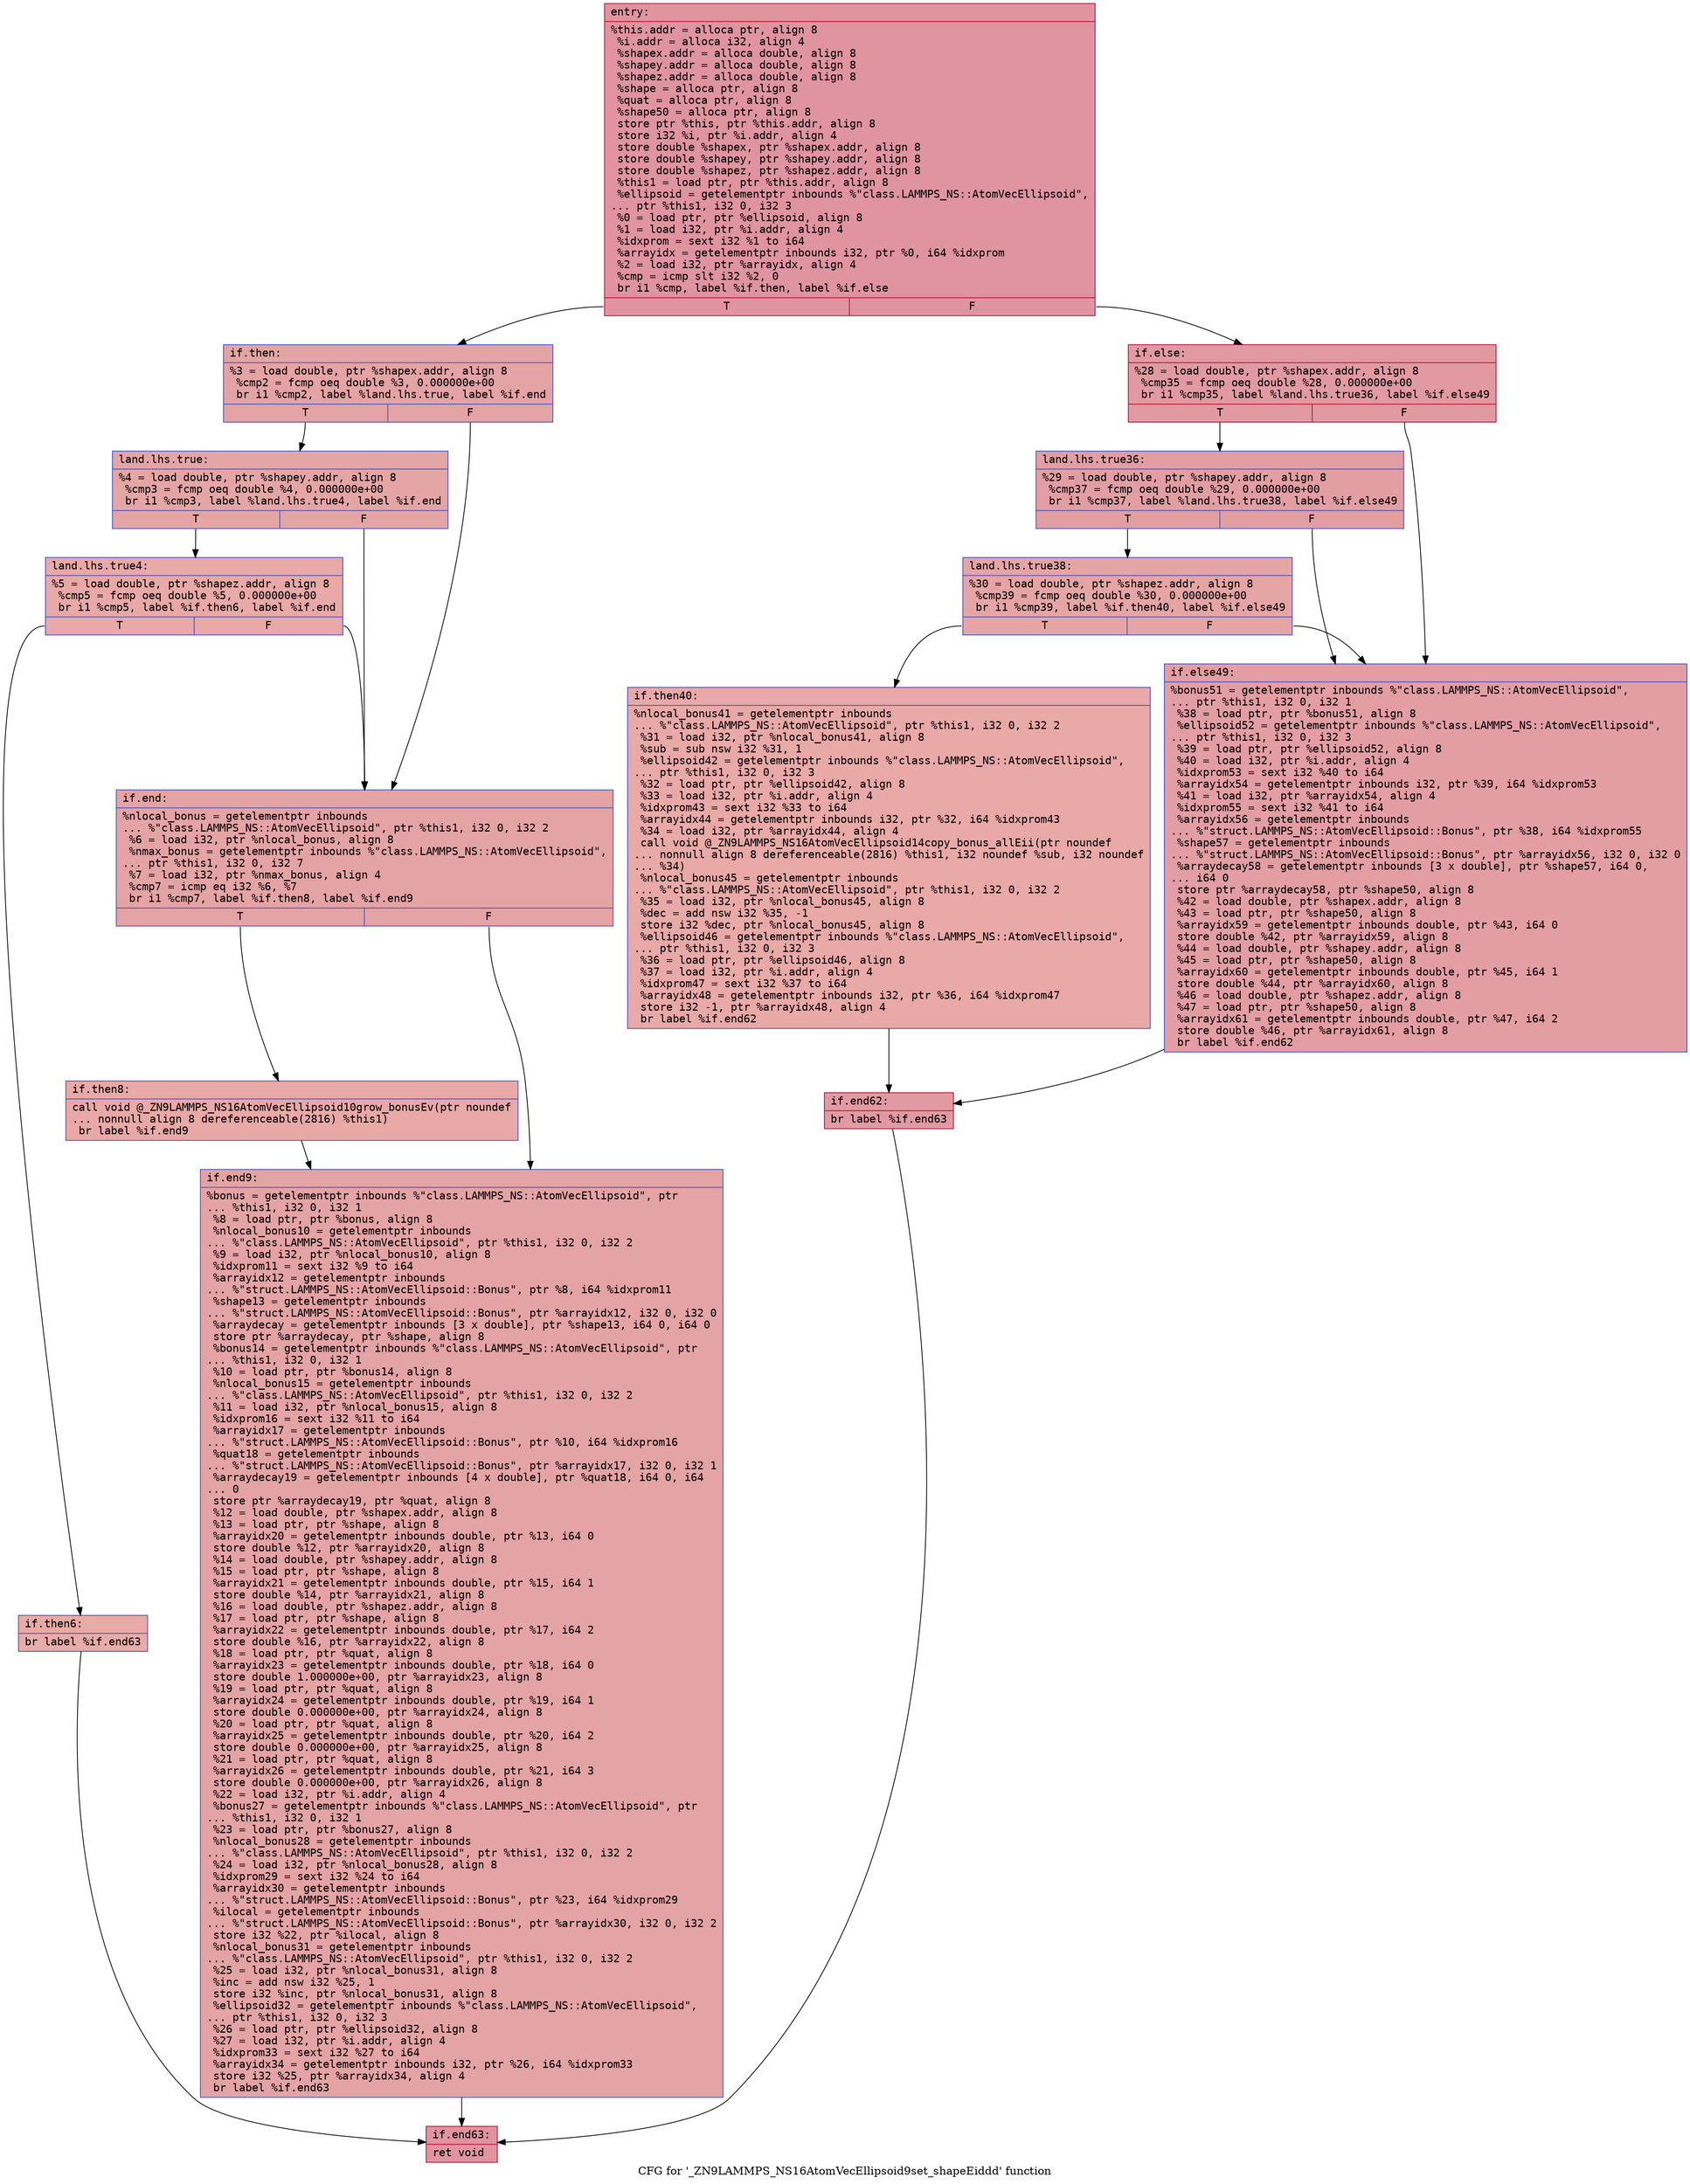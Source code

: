 digraph "CFG for '_ZN9LAMMPS_NS16AtomVecEllipsoid9set_shapeEiddd' function" {
	label="CFG for '_ZN9LAMMPS_NS16AtomVecEllipsoid9set_shapeEiddd' function";

	Node0x556728dddb10 [shape=record,color="#b70d28ff", style=filled, fillcolor="#b70d2870" fontname="Courier",label="{entry:\l|  %this.addr = alloca ptr, align 8\l  %i.addr = alloca i32, align 4\l  %shapex.addr = alloca double, align 8\l  %shapey.addr = alloca double, align 8\l  %shapez.addr = alloca double, align 8\l  %shape = alloca ptr, align 8\l  %quat = alloca ptr, align 8\l  %shape50 = alloca ptr, align 8\l  store ptr %this, ptr %this.addr, align 8\l  store i32 %i, ptr %i.addr, align 4\l  store double %shapex, ptr %shapex.addr, align 8\l  store double %shapey, ptr %shapey.addr, align 8\l  store double %shapez, ptr %shapez.addr, align 8\l  %this1 = load ptr, ptr %this.addr, align 8\l  %ellipsoid = getelementptr inbounds %\"class.LAMMPS_NS::AtomVecEllipsoid\",\l... ptr %this1, i32 0, i32 3\l  %0 = load ptr, ptr %ellipsoid, align 8\l  %1 = load i32, ptr %i.addr, align 4\l  %idxprom = sext i32 %1 to i64\l  %arrayidx = getelementptr inbounds i32, ptr %0, i64 %idxprom\l  %2 = load i32, ptr %arrayidx, align 4\l  %cmp = icmp slt i32 %2, 0\l  br i1 %cmp, label %if.then, label %if.else\l|{<s0>T|<s1>F}}"];
	Node0x556728dddb10:s0 -> Node0x556728ddf5d0[tooltip="entry -> if.then\nProbability 37.50%" ];
	Node0x556728dddb10:s1 -> Node0x556728ddf640[tooltip="entry -> if.else\nProbability 62.50%" ];
	Node0x556728ddf5d0 [shape=record,color="#3d50c3ff", style=filled, fillcolor="#c32e3170" fontname="Courier",label="{if.then:\l|  %3 = load double, ptr %shapex.addr, align 8\l  %cmp2 = fcmp oeq double %3, 0.000000e+00\l  br i1 %cmp2, label %land.lhs.true, label %if.end\l|{<s0>T|<s1>F}}"];
	Node0x556728ddf5d0:s0 -> Node0x556728ddf890[tooltip="if.then -> land.lhs.true\nProbability 62.50%" ];
	Node0x556728ddf5d0:s1 -> Node0x556728ddf910[tooltip="if.then -> if.end\nProbability 37.50%" ];
	Node0x556728ddf890 [shape=record,color="#3d50c3ff", style=filled, fillcolor="#c5333470" fontname="Courier",label="{land.lhs.true:\l|  %4 = load double, ptr %shapey.addr, align 8\l  %cmp3 = fcmp oeq double %4, 0.000000e+00\l  br i1 %cmp3, label %land.lhs.true4, label %if.end\l|{<s0>T|<s1>F}}"];
	Node0x556728ddf890:s0 -> Node0x556728ddfe80[tooltip="land.lhs.true -> land.lhs.true4\nProbability 62.50%" ];
	Node0x556728ddf890:s1 -> Node0x556728ddf910[tooltip="land.lhs.true -> if.end\nProbability 37.50%" ];
	Node0x556728ddfe80 [shape=record,color="#3d50c3ff", style=filled, fillcolor="#ca3b3770" fontname="Courier",label="{land.lhs.true4:\l|  %5 = load double, ptr %shapez.addr, align 8\l  %cmp5 = fcmp oeq double %5, 0.000000e+00\l  br i1 %cmp5, label %if.then6, label %if.end\l|{<s0>T|<s1>F}}"];
	Node0x556728ddfe80:s0 -> Node0x556728de00e0[tooltip="land.lhs.true4 -> if.then6\nProbability 62.50%" ];
	Node0x556728ddfe80:s1 -> Node0x556728ddf910[tooltip="land.lhs.true4 -> if.end\nProbability 37.50%" ];
	Node0x556728de00e0 [shape=record,color="#3d50c3ff", style=filled, fillcolor="#cc403a70" fontname="Courier",label="{if.then6:\l|  br label %if.end63\l}"];
	Node0x556728de00e0 -> Node0x556728de0210[tooltip="if.then6 -> if.end63\nProbability 100.00%" ];
	Node0x556728ddf910 [shape=record,color="#3d50c3ff", style=filled, fillcolor="#c32e3170" fontname="Courier",label="{if.end:\l|  %nlocal_bonus = getelementptr inbounds\l... %\"class.LAMMPS_NS::AtomVecEllipsoid\", ptr %this1, i32 0, i32 2\l  %6 = load i32, ptr %nlocal_bonus, align 8\l  %nmax_bonus = getelementptr inbounds %\"class.LAMMPS_NS::AtomVecEllipsoid\",\l... ptr %this1, i32 0, i32 7\l  %7 = load i32, ptr %nmax_bonus, align 4\l  %cmp7 = icmp eq i32 %6, %7\l  br i1 %cmp7, label %if.then8, label %if.end9\l|{<s0>T|<s1>F}}"];
	Node0x556728ddf910:s0 -> Node0x556728de0690[tooltip="if.end -> if.then8\nProbability 50.00%" ];
	Node0x556728ddf910:s1 -> Node0x556728de0710[tooltip="if.end -> if.end9\nProbability 50.00%" ];
	Node0x556728de0690 [shape=record,color="#3d50c3ff", style=filled, fillcolor="#ca3b3770" fontname="Courier",label="{if.then8:\l|  call void @_ZN9LAMMPS_NS16AtomVecEllipsoid10grow_bonusEv(ptr noundef\l... nonnull align 8 dereferenceable(2816) %this1)\l  br label %if.end9\l}"];
	Node0x556728de0690 -> Node0x556728de0710[tooltip="if.then8 -> if.end9\nProbability 100.00%" ];
	Node0x556728de0710 [shape=record,color="#3d50c3ff", style=filled, fillcolor="#c32e3170" fontname="Courier",label="{if.end9:\l|  %bonus = getelementptr inbounds %\"class.LAMMPS_NS::AtomVecEllipsoid\", ptr\l... %this1, i32 0, i32 1\l  %8 = load ptr, ptr %bonus, align 8\l  %nlocal_bonus10 = getelementptr inbounds\l... %\"class.LAMMPS_NS::AtomVecEllipsoid\", ptr %this1, i32 0, i32 2\l  %9 = load i32, ptr %nlocal_bonus10, align 8\l  %idxprom11 = sext i32 %9 to i64\l  %arrayidx12 = getelementptr inbounds\l... %\"struct.LAMMPS_NS::AtomVecEllipsoid::Bonus\", ptr %8, i64 %idxprom11\l  %shape13 = getelementptr inbounds\l... %\"struct.LAMMPS_NS::AtomVecEllipsoid::Bonus\", ptr %arrayidx12, i32 0, i32 0\l  %arraydecay = getelementptr inbounds [3 x double], ptr %shape13, i64 0, i64 0\l  store ptr %arraydecay, ptr %shape, align 8\l  %bonus14 = getelementptr inbounds %\"class.LAMMPS_NS::AtomVecEllipsoid\", ptr\l... %this1, i32 0, i32 1\l  %10 = load ptr, ptr %bonus14, align 8\l  %nlocal_bonus15 = getelementptr inbounds\l... %\"class.LAMMPS_NS::AtomVecEllipsoid\", ptr %this1, i32 0, i32 2\l  %11 = load i32, ptr %nlocal_bonus15, align 8\l  %idxprom16 = sext i32 %11 to i64\l  %arrayidx17 = getelementptr inbounds\l... %\"struct.LAMMPS_NS::AtomVecEllipsoid::Bonus\", ptr %10, i64 %idxprom16\l  %quat18 = getelementptr inbounds\l... %\"struct.LAMMPS_NS::AtomVecEllipsoid::Bonus\", ptr %arrayidx17, i32 0, i32 1\l  %arraydecay19 = getelementptr inbounds [4 x double], ptr %quat18, i64 0, i64\l... 0\l  store ptr %arraydecay19, ptr %quat, align 8\l  %12 = load double, ptr %shapex.addr, align 8\l  %13 = load ptr, ptr %shape, align 8\l  %arrayidx20 = getelementptr inbounds double, ptr %13, i64 0\l  store double %12, ptr %arrayidx20, align 8\l  %14 = load double, ptr %shapey.addr, align 8\l  %15 = load ptr, ptr %shape, align 8\l  %arrayidx21 = getelementptr inbounds double, ptr %15, i64 1\l  store double %14, ptr %arrayidx21, align 8\l  %16 = load double, ptr %shapez.addr, align 8\l  %17 = load ptr, ptr %shape, align 8\l  %arrayidx22 = getelementptr inbounds double, ptr %17, i64 2\l  store double %16, ptr %arrayidx22, align 8\l  %18 = load ptr, ptr %quat, align 8\l  %arrayidx23 = getelementptr inbounds double, ptr %18, i64 0\l  store double 1.000000e+00, ptr %arrayidx23, align 8\l  %19 = load ptr, ptr %quat, align 8\l  %arrayidx24 = getelementptr inbounds double, ptr %19, i64 1\l  store double 0.000000e+00, ptr %arrayidx24, align 8\l  %20 = load ptr, ptr %quat, align 8\l  %arrayidx25 = getelementptr inbounds double, ptr %20, i64 2\l  store double 0.000000e+00, ptr %arrayidx25, align 8\l  %21 = load ptr, ptr %quat, align 8\l  %arrayidx26 = getelementptr inbounds double, ptr %21, i64 3\l  store double 0.000000e+00, ptr %arrayidx26, align 8\l  %22 = load i32, ptr %i.addr, align 4\l  %bonus27 = getelementptr inbounds %\"class.LAMMPS_NS::AtomVecEllipsoid\", ptr\l... %this1, i32 0, i32 1\l  %23 = load ptr, ptr %bonus27, align 8\l  %nlocal_bonus28 = getelementptr inbounds\l... %\"class.LAMMPS_NS::AtomVecEllipsoid\", ptr %this1, i32 0, i32 2\l  %24 = load i32, ptr %nlocal_bonus28, align 8\l  %idxprom29 = sext i32 %24 to i64\l  %arrayidx30 = getelementptr inbounds\l... %\"struct.LAMMPS_NS::AtomVecEllipsoid::Bonus\", ptr %23, i64 %idxprom29\l  %ilocal = getelementptr inbounds\l... %\"struct.LAMMPS_NS::AtomVecEllipsoid::Bonus\", ptr %arrayidx30, i32 0, i32 2\l  store i32 %22, ptr %ilocal, align 8\l  %nlocal_bonus31 = getelementptr inbounds\l... %\"class.LAMMPS_NS::AtomVecEllipsoid\", ptr %this1, i32 0, i32 2\l  %25 = load i32, ptr %nlocal_bonus31, align 8\l  %inc = add nsw i32 %25, 1\l  store i32 %inc, ptr %nlocal_bonus31, align 8\l  %ellipsoid32 = getelementptr inbounds %\"class.LAMMPS_NS::AtomVecEllipsoid\",\l... ptr %this1, i32 0, i32 3\l  %26 = load ptr, ptr %ellipsoid32, align 8\l  %27 = load i32, ptr %i.addr, align 4\l  %idxprom33 = sext i32 %27 to i64\l  %arrayidx34 = getelementptr inbounds i32, ptr %26, i64 %idxprom33\l  store i32 %25, ptr %arrayidx34, align 4\l  br label %if.end63\l}"];
	Node0x556728de0710 -> Node0x556728de0210[tooltip="if.end9 -> if.end63\nProbability 100.00%" ];
	Node0x556728ddf640 [shape=record,color="#b70d28ff", style=filled, fillcolor="#bb1b2c70" fontname="Courier",label="{if.else:\l|  %28 = load double, ptr %shapex.addr, align 8\l  %cmp35 = fcmp oeq double %28, 0.000000e+00\l  br i1 %cmp35, label %land.lhs.true36, label %if.else49\l|{<s0>T|<s1>F}}"];
	Node0x556728ddf640:s0 -> Node0x556728de3850[tooltip="if.else -> land.lhs.true36\nProbability 62.50%" ];
	Node0x556728ddf640:s1 -> Node0x556728de38d0[tooltip="if.else -> if.else49\nProbability 37.50%" ];
	Node0x556728de3850 [shape=record,color="#3d50c3ff", style=filled, fillcolor="#be242e70" fontname="Courier",label="{land.lhs.true36:\l|  %29 = load double, ptr %shapey.addr, align 8\l  %cmp37 = fcmp oeq double %29, 0.000000e+00\l  br i1 %cmp37, label %land.lhs.true38, label %if.else49\l|{<s0>T|<s1>F}}"];
	Node0x556728de3850:s0 -> Node0x556728de3b60[tooltip="land.lhs.true36 -> land.lhs.true38\nProbability 62.50%" ];
	Node0x556728de3850:s1 -> Node0x556728de38d0[tooltip="land.lhs.true36 -> if.else49\nProbability 37.50%" ];
	Node0x556728de3b60 [shape=record,color="#3d50c3ff", style=filled, fillcolor="#c5333470" fontname="Courier",label="{land.lhs.true38:\l|  %30 = load double, ptr %shapez.addr, align 8\l  %cmp39 = fcmp oeq double %30, 0.000000e+00\l  br i1 %cmp39, label %if.then40, label %if.else49\l|{<s0>T|<s1>F}}"];
	Node0x556728de3b60:s0 -> Node0x556728de3dc0[tooltip="land.lhs.true38 -> if.then40\nProbability 62.50%" ];
	Node0x556728de3b60:s1 -> Node0x556728de38d0[tooltip="land.lhs.true38 -> if.else49\nProbability 37.50%" ];
	Node0x556728de3dc0 [shape=record,color="#3d50c3ff", style=filled, fillcolor="#ca3b3770" fontname="Courier",label="{if.then40:\l|  %nlocal_bonus41 = getelementptr inbounds\l... %\"class.LAMMPS_NS::AtomVecEllipsoid\", ptr %this1, i32 0, i32 2\l  %31 = load i32, ptr %nlocal_bonus41, align 8\l  %sub = sub nsw i32 %31, 1\l  %ellipsoid42 = getelementptr inbounds %\"class.LAMMPS_NS::AtomVecEllipsoid\",\l... ptr %this1, i32 0, i32 3\l  %32 = load ptr, ptr %ellipsoid42, align 8\l  %33 = load i32, ptr %i.addr, align 4\l  %idxprom43 = sext i32 %33 to i64\l  %arrayidx44 = getelementptr inbounds i32, ptr %32, i64 %idxprom43\l  %34 = load i32, ptr %arrayidx44, align 4\l  call void @_ZN9LAMMPS_NS16AtomVecEllipsoid14copy_bonus_allEii(ptr noundef\l... nonnull align 8 dereferenceable(2816) %this1, i32 noundef %sub, i32 noundef\l... %34)\l  %nlocal_bonus45 = getelementptr inbounds\l... %\"class.LAMMPS_NS::AtomVecEllipsoid\", ptr %this1, i32 0, i32 2\l  %35 = load i32, ptr %nlocal_bonus45, align 8\l  %dec = add nsw i32 %35, -1\l  store i32 %dec, ptr %nlocal_bonus45, align 8\l  %ellipsoid46 = getelementptr inbounds %\"class.LAMMPS_NS::AtomVecEllipsoid\",\l... ptr %this1, i32 0, i32 3\l  %36 = load ptr, ptr %ellipsoid46, align 8\l  %37 = load i32, ptr %i.addr, align 4\l  %idxprom47 = sext i32 %37 to i64\l  %arrayidx48 = getelementptr inbounds i32, ptr %36, i64 %idxprom47\l  store i32 -1, ptr %arrayidx48, align 4\l  br label %if.end62\l}"];
	Node0x556728de3dc0 -> Node0x556728de4bf0[tooltip="if.then40 -> if.end62\nProbability 100.00%" ];
	Node0x556728de38d0 [shape=record,color="#3d50c3ff", style=filled, fillcolor="#be242e70" fontname="Courier",label="{if.else49:\l|  %bonus51 = getelementptr inbounds %\"class.LAMMPS_NS::AtomVecEllipsoid\",\l... ptr %this1, i32 0, i32 1\l  %38 = load ptr, ptr %bonus51, align 8\l  %ellipsoid52 = getelementptr inbounds %\"class.LAMMPS_NS::AtomVecEllipsoid\",\l... ptr %this1, i32 0, i32 3\l  %39 = load ptr, ptr %ellipsoid52, align 8\l  %40 = load i32, ptr %i.addr, align 4\l  %idxprom53 = sext i32 %40 to i64\l  %arrayidx54 = getelementptr inbounds i32, ptr %39, i64 %idxprom53\l  %41 = load i32, ptr %arrayidx54, align 4\l  %idxprom55 = sext i32 %41 to i64\l  %arrayidx56 = getelementptr inbounds\l... %\"struct.LAMMPS_NS::AtomVecEllipsoid::Bonus\", ptr %38, i64 %idxprom55\l  %shape57 = getelementptr inbounds\l... %\"struct.LAMMPS_NS::AtomVecEllipsoid::Bonus\", ptr %arrayidx56, i32 0, i32 0\l  %arraydecay58 = getelementptr inbounds [3 x double], ptr %shape57, i64 0,\l... i64 0\l  store ptr %arraydecay58, ptr %shape50, align 8\l  %42 = load double, ptr %shapex.addr, align 8\l  %43 = load ptr, ptr %shape50, align 8\l  %arrayidx59 = getelementptr inbounds double, ptr %43, i64 0\l  store double %42, ptr %arrayidx59, align 8\l  %44 = load double, ptr %shapey.addr, align 8\l  %45 = load ptr, ptr %shape50, align 8\l  %arrayidx60 = getelementptr inbounds double, ptr %45, i64 1\l  store double %44, ptr %arrayidx60, align 8\l  %46 = load double, ptr %shapez.addr, align 8\l  %47 = load ptr, ptr %shape50, align 8\l  %arrayidx61 = getelementptr inbounds double, ptr %47, i64 2\l  store double %46, ptr %arrayidx61, align 8\l  br label %if.end62\l}"];
	Node0x556728de38d0 -> Node0x556728de4bf0[tooltip="if.else49 -> if.end62\nProbability 100.00%" ];
	Node0x556728de4bf0 [shape=record,color="#b70d28ff", style=filled, fillcolor="#bb1b2c70" fontname="Courier",label="{if.end62:\l|  br label %if.end63\l}"];
	Node0x556728de4bf0 -> Node0x556728de0210[tooltip="if.end62 -> if.end63\nProbability 100.00%" ];
	Node0x556728de0210 [shape=record,color="#b70d28ff", style=filled, fillcolor="#b70d2870" fontname="Courier",label="{if.end63:\l|  ret void\l}"];
}
